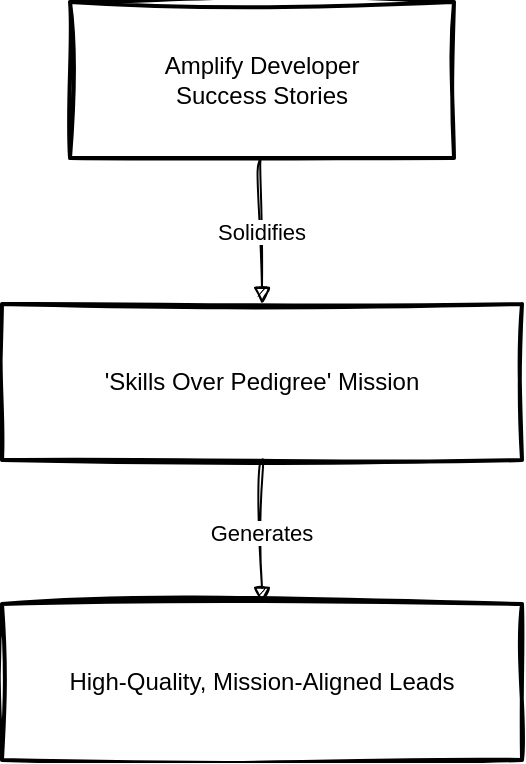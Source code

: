 <mxfile version="28.2.4">
  <diagram name="Page-1" id="8m1_DOTnaVY4vGbasZpQ">
    <mxGraphModel dx="785" dy="544" grid="1" gridSize="10" guides="1" tooltips="1" connect="1" arrows="1" fold="1" page="1" pageScale="1" pageWidth="850" pageHeight="1100" math="0" shadow="0">
      <root>
        <mxCell id="0" />
        <mxCell id="1" parent="0" />
        <mxCell id="nIOoOxmTbBKWa2zRMgvy-1" value="Amplify Developer&#xa;Success Stories" style="whiteSpace=wrap;strokeWidth=2;sketch=1;curveFitting=1;jiggle=2;" vertex="1" parent="1">
          <mxGeometry x="54" y="20" width="192" height="78" as="geometry" />
        </mxCell>
        <mxCell id="nIOoOxmTbBKWa2zRMgvy-2" value="&#39;Skills Over Pedigree&#39; Mission" style="whiteSpace=wrap;strokeWidth=2;sketch=1;curveFitting=1;jiggle=2;" vertex="1" parent="1">
          <mxGeometry x="20" y="171" width="260" height="78" as="geometry" />
        </mxCell>
        <mxCell id="nIOoOxmTbBKWa2zRMgvy-3" value="High-Quality, Mission-Aligned Leads" style="whiteSpace=wrap;strokeWidth=2;sketch=1;curveFitting=1;jiggle=2;" vertex="1" parent="1">
          <mxGeometry x="20" y="321" width="260" height="78" as="geometry" />
        </mxCell>
        <mxCell id="nIOoOxmTbBKWa2zRMgvy-4" value="Solidifies" style="curved=1;startArrow=none;endArrow=block;exitX=0.5;exitY=1;entryX=0.5;entryY=-0.01;rounded=0;sketch=1;curveFitting=1;jiggle=2;" edge="1" parent="1" source="nIOoOxmTbBKWa2zRMgvy-1" target="nIOoOxmTbBKWa2zRMgvy-2">
          <mxGeometry relative="1" as="geometry">
            <Array as="points" />
          </mxGeometry>
        </mxCell>
        <mxCell id="nIOoOxmTbBKWa2zRMgvy-5" value="Generates" style="curved=1;startArrow=none;endArrow=block;exitX=0.5;exitY=0.99;entryX=0.5;entryY=0;rounded=0;sketch=1;curveFitting=1;jiggle=2;" edge="1" parent="1" source="nIOoOxmTbBKWa2zRMgvy-2" target="nIOoOxmTbBKWa2zRMgvy-3">
          <mxGeometry relative="1" as="geometry">
            <Array as="points" />
          </mxGeometry>
        </mxCell>
      </root>
    </mxGraphModel>
  </diagram>
</mxfile>
